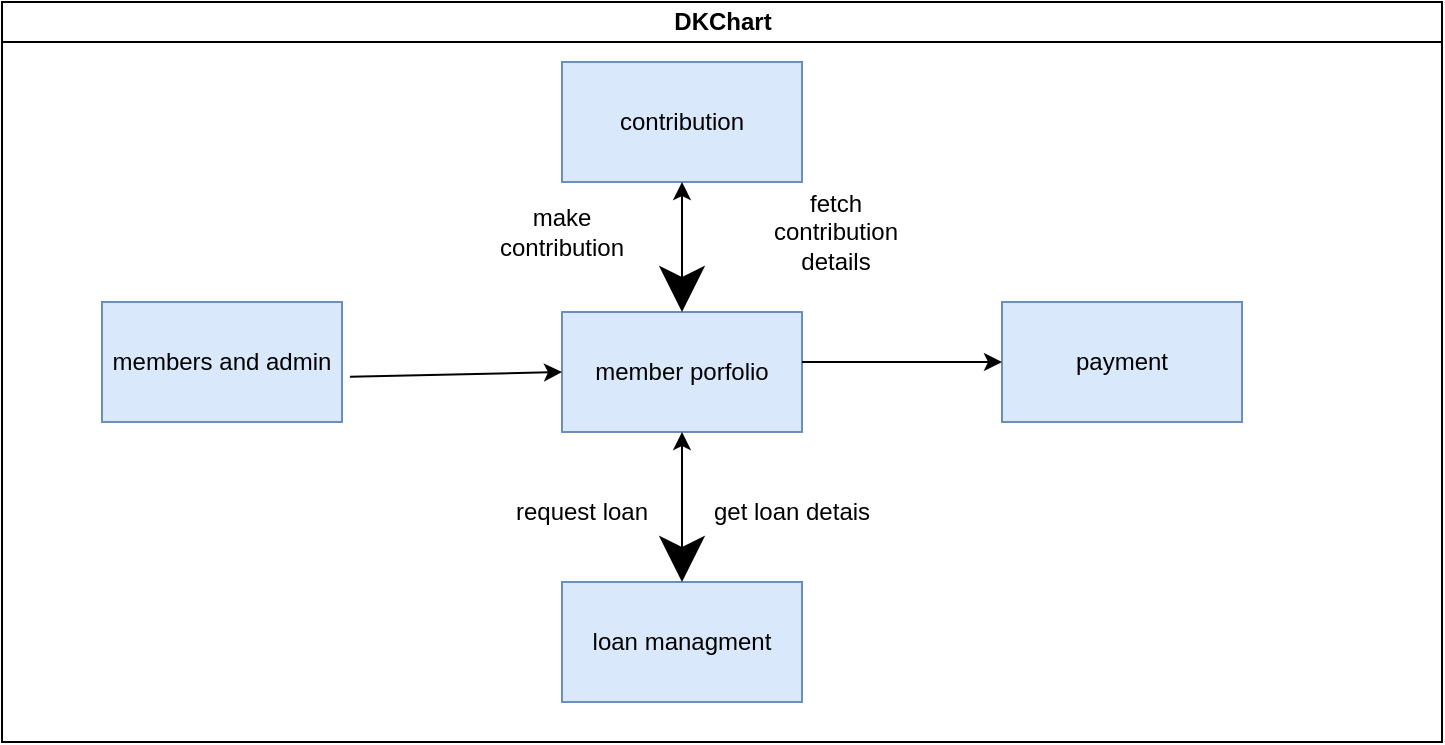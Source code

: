 <mxfile version="22.0.8" type="github">
  <diagram id="prtHgNgQTEPvFCAcTncT" name="Page-1">
    <mxGraphModel dx="794" dy="410" grid="1" gridSize="10" guides="1" tooltips="1" connect="1" arrows="1" fold="1" page="1" pageScale="1" pageWidth="827" pageHeight="1169" math="0" shadow="0">
      <root>
        <mxCell id="0" />
        <mxCell id="1" parent="0" />
        <mxCell id="dNxyNK7c78bLwvsdeMH5-11" value="DKChart" style="swimlane;html=1;startSize=20;horizontal=1;containerType=tree;glass=0;" parent="1" vertex="1">
          <mxGeometry x="40" y="30" width="720" height="370" as="geometry" />
        </mxCell>
        <mxCell id="uXsPJsxXeBHsYnMUoV9g-3" value="contribution" style="rounded=0;whiteSpace=wrap;html=1;glass=0;strokeColor=#6c8ebf;align=center;verticalAlign=middle;fontFamily=Helvetica;fontSize=12;startSize=20;fillColor=#dae8fc;" vertex="1" parent="dNxyNK7c78bLwvsdeMH5-11">
          <mxGeometry x="280" y="30" width="120" height="60" as="geometry" />
        </mxCell>
        <mxCell id="uXsPJsxXeBHsYnMUoV9g-7" value="members and admin" style="rounded=0;whiteSpace=wrap;html=1;glass=0;strokeColor=#6c8ebf;align=center;verticalAlign=middle;fontFamily=Helvetica;fontSize=12;startSize=20;fillColor=#dae8fc;" vertex="1" parent="dNxyNK7c78bLwvsdeMH5-11">
          <mxGeometry x="50" y="150" width="120" height="60" as="geometry" />
        </mxCell>
        <mxCell id="uXsPJsxXeBHsYnMUoV9g-6" value="payment" style="rounded=0;whiteSpace=wrap;html=1;glass=0;strokeColor=#6c8ebf;align=center;verticalAlign=middle;fontFamily=Helvetica;fontSize=12;startSize=20;fillColor=#dae8fc;" vertex="1" parent="dNxyNK7c78bLwvsdeMH5-11">
          <mxGeometry x="500" y="150" width="120" height="60" as="geometry" />
        </mxCell>
        <mxCell id="uXsPJsxXeBHsYnMUoV9g-5" value="loan managment" style="rounded=0;whiteSpace=wrap;html=1;glass=0;strokeColor=#6c8ebf;align=center;verticalAlign=middle;fontFamily=Helvetica;fontSize=12;startSize=20;fillColor=#dae8fc;" vertex="1" parent="dNxyNK7c78bLwvsdeMH5-11">
          <mxGeometry x="280" y="290" width="120" height="60" as="geometry" />
        </mxCell>
        <mxCell id="uXsPJsxXeBHsYnMUoV9g-10" value="member porfolio" style="rounded=0;whiteSpace=wrap;html=1;glass=0;strokeColor=#6c8ebf;align=center;verticalAlign=middle;fontFamily=Helvetica;fontSize=12;startSize=20;fillColor=#dae8fc;" vertex="1" parent="dNxyNK7c78bLwvsdeMH5-11">
          <mxGeometry x="280" y="155" width="120" height="60" as="geometry" />
        </mxCell>
        <mxCell id="uXsPJsxXeBHsYnMUoV9g-32" value="" style="endArrow=classic;html=1;rounded=0;fontFamily=Helvetica;fontSize=12;fontColor=default;startSize=20;entryX=0;entryY=0.5;entryDx=0;entryDy=0;exitX=1.033;exitY=0.622;exitDx=0;exitDy=0;exitPerimeter=0;" edge="1" parent="dNxyNK7c78bLwvsdeMH5-11" source="uXsPJsxXeBHsYnMUoV9g-7" target="uXsPJsxXeBHsYnMUoV9g-10">
          <mxGeometry width="50" height="50" relative="1" as="geometry">
            <mxPoint x="170" y="170" as="sourcePoint" />
            <mxPoint x="220" y="120" as="targetPoint" />
          </mxGeometry>
        </mxCell>
        <mxCell id="uXsPJsxXeBHsYnMUoV9g-33" value="" style="endArrow=classic;startArrow=classic;html=1;rounded=0;fontFamily=Helvetica;fontSize=12;fontColor=default;startSize=20;entryX=0.5;entryY=1;entryDx=0;entryDy=0;exitX=0.5;exitY=0;exitDx=0;exitDy=0;" edge="1" parent="dNxyNK7c78bLwvsdeMH5-11" source="uXsPJsxXeBHsYnMUoV9g-10" target="uXsPJsxXeBHsYnMUoV9g-3">
          <mxGeometry width="50" height="50" relative="1" as="geometry">
            <mxPoint x="330" y="140" as="sourcePoint" />
            <mxPoint x="380" y="90" as="targetPoint" />
          </mxGeometry>
        </mxCell>
        <mxCell id="uXsPJsxXeBHsYnMUoV9g-34" value="" style="endArrow=classic;html=1;rounded=0;fontFamily=Helvetica;fontSize=12;fontColor=default;startSize=20;entryX=0;entryY=0.5;entryDx=0;entryDy=0;exitX=1;exitY=0.417;exitDx=0;exitDy=0;exitPerimeter=0;" edge="1" parent="dNxyNK7c78bLwvsdeMH5-11" source="uXsPJsxXeBHsYnMUoV9g-10" target="uXsPJsxXeBHsYnMUoV9g-6">
          <mxGeometry width="50" height="50" relative="1" as="geometry">
            <mxPoint x="400" y="170" as="sourcePoint" />
            <mxPoint x="490" y="170" as="targetPoint" />
          </mxGeometry>
        </mxCell>
        <mxCell id="uXsPJsxXeBHsYnMUoV9g-38" value="make contribution" style="text;html=1;strokeColor=none;fillColor=none;align=center;verticalAlign=middle;whiteSpace=wrap;rounded=0;fontSize=12;fontFamily=Helvetica;fontColor=default;" vertex="1" parent="dNxyNK7c78bLwvsdeMH5-11">
          <mxGeometry x="250" y="100" width="60" height="30" as="geometry" />
        </mxCell>
        <mxCell id="uXsPJsxXeBHsYnMUoV9g-39" value="fetch contribution details" style="text;html=1;strokeColor=none;fillColor=none;align=center;verticalAlign=middle;whiteSpace=wrap;rounded=0;fontSize=12;fontFamily=Helvetica;fontColor=default;" vertex="1" parent="dNxyNK7c78bLwvsdeMH5-11">
          <mxGeometry x="374" y="100" width="86" height="30" as="geometry" />
        </mxCell>
        <mxCell id="uXsPJsxXeBHsYnMUoV9g-40" value="" style="endArrow=classic;startArrow=classic;html=1;rounded=0;fontFamily=Helvetica;fontSize=12;fontColor=default;startSize=20;exitX=0.5;exitY=0;exitDx=0;exitDy=0;entryX=0.5;entryY=1;entryDx=0;entryDy=0;" edge="1" parent="dNxyNK7c78bLwvsdeMH5-11" source="uXsPJsxXeBHsYnMUoV9g-5" target="uXsPJsxXeBHsYnMUoV9g-10">
          <mxGeometry width="50" height="50" relative="1" as="geometry">
            <mxPoint x="290" y="250" as="sourcePoint" />
            <mxPoint x="340" y="220" as="targetPoint" />
          </mxGeometry>
        </mxCell>
        <mxCell id="uXsPJsxXeBHsYnMUoV9g-43" value="request loan" style="text;html=1;strokeColor=none;fillColor=none;align=center;verticalAlign=middle;whiteSpace=wrap;rounded=0;fontSize=12;fontFamily=Helvetica;fontColor=default;" vertex="1" parent="dNxyNK7c78bLwvsdeMH5-11">
          <mxGeometry x="250" y="240" width="80" height="30" as="geometry" />
        </mxCell>
        <mxCell id="uXsPJsxXeBHsYnMUoV9g-44" value="get loan detais" style="text;html=1;strokeColor=none;fillColor=none;align=center;verticalAlign=middle;whiteSpace=wrap;rounded=0;fontSize=12;fontFamily=Helvetica;fontColor=default;" vertex="1" parent="dNxyNK7c78bLwvsdeMH5-11">
          <mxGeometry x="350" y="240" width="90" height="30" as="geometry" />
        </mxCell>
      </root>
    </mxGraphModel>
  </diagram>
</mxfile>
